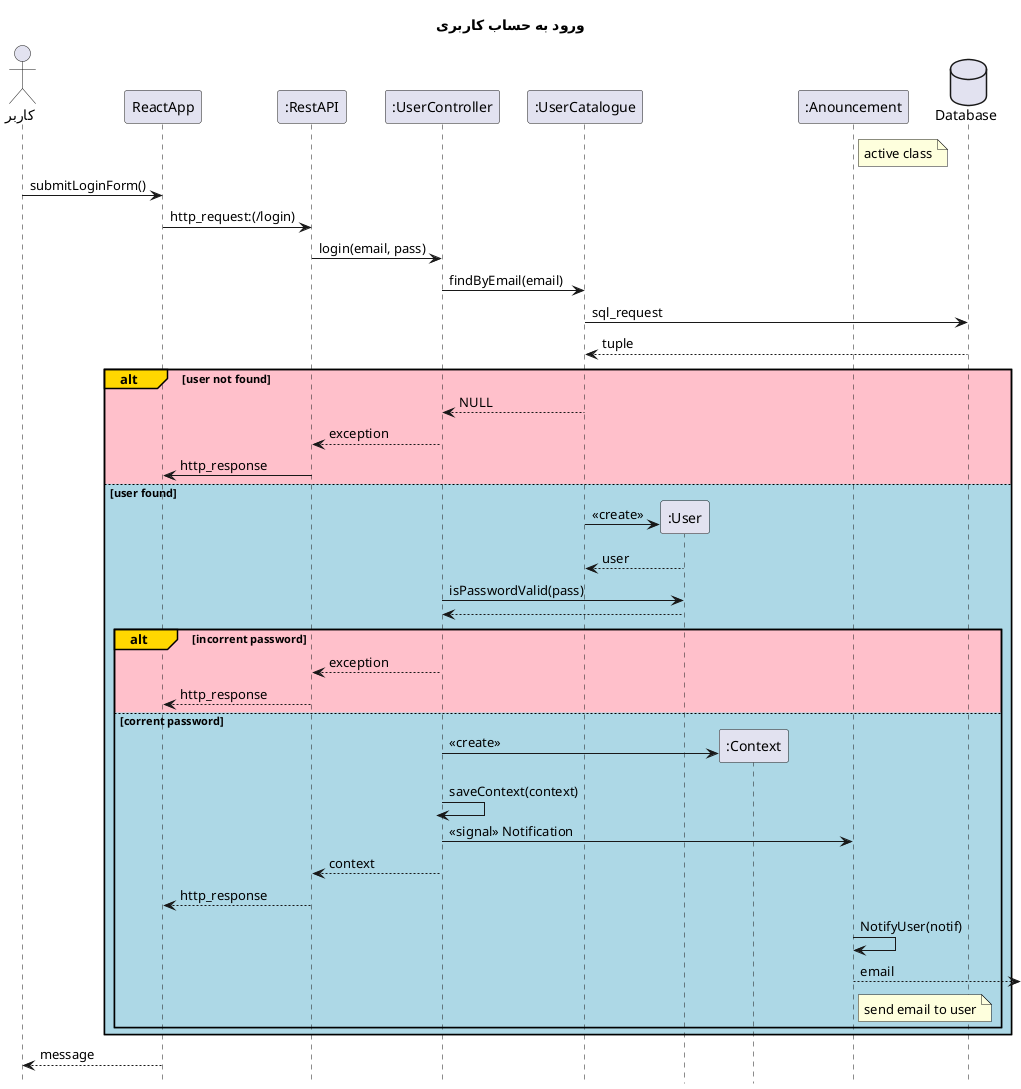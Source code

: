 @startuml login
hide footbox
title "ورود به حساب کاربری"
actor       کاربر as user
participant ReactApp
participant ":RestAPI" as RestAPI
participant ":UserController" as UserController
participant ":UserCatalogue" as UserCatalogue
participant ":User" as User
participant ":Context" as Context
participant ":Anouncement" as Anouncement
database Database
note right of Anouncement
    active class
end note

user -> ReactApp: submitLoginForm()
ReactApp -> RestAPI: http_request:(/login)
RestAPI -> UserController: login(email, pass)
deactivate RestAPI
UserController -> UserCatalogue: findByEmail(email)
UserCatalogue -> Database: sql_request
return tuple


alt#Gold #Pink user not found

    UserCatalogue --> UserController: NULL
    UserController --> RestAPI: exception
    RestAPI -> ReactApp: http_response


else #LightBlue user found
    
    UserCatalogue -> User **: <<create>>
    return user
    UserController -> User : isPasswordValid(pass)
    return

    alt#Gold #Pink incorrent password

        UserController --> RestAPI: exception
        RestAPI --> ReactApp: http_response

    else #LightBlue corrent password

        UserController -> Context **: <<create>>
        UserController -> UserController: saveContext(context)
        deactivate UserController
        UserController -> Anouncement : <<signal>> Notification
        UserController --> RestAPI: context
        RestAPI --> ReactApp: http_response
        deactivate UserController
        Anouncement -> Anouncement: NotifyUser(notif)
        Anouncement --> : email
        deactivate Anouncement
        note right of Anouncement
            send email to user
        end note
    end

end

ReactApp --> user: message
@enduml